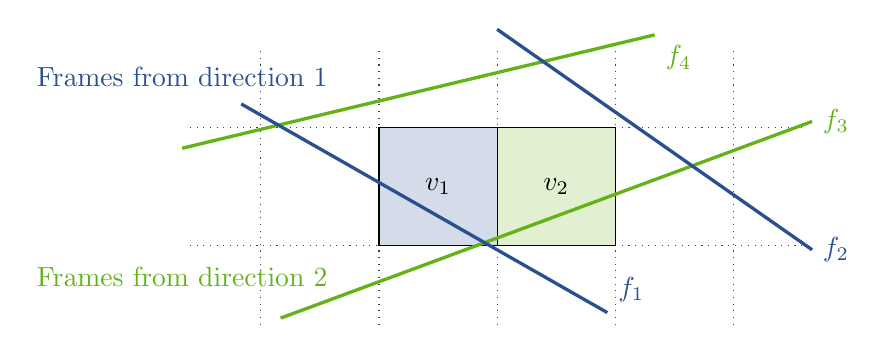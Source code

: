 \begin{tikzpicture}[
	vertexlabel/.style={outer sep=6pt, fill=white},
	endpoint/.style={color=tumblue!75},
	midpoint/.style={color=tumblue!40},
	cluster1/.style={dagreen, very thick},
	cluster2/.style={tumblue, very thick}
	]
		\definecolor{dagreen}{RGB}{100, 178, 24}	
		\definecolor{tumblue}{RGB}{42, 80, 144}	
% 	\coordinate [label={[vertexlabel]below:{$v_0 = (x_0, y_0, z_0)$}}] (v0) at (-1.65, -2.2);
% 	\coordinate [label={[vertexlabel]above left:{$v_1 = (x_1, y_1, z_1)$}}]  (v1) at (-2.60,  0.9);
% 	\coordinate [label={[vertexlabel]below right:{$v_2 = (x_2, y_2, z_2)$}}] (v2) at ( 2.60, -0.9);
% 	\coordinate [label={[vertexlabel]above:{$v_3 = (x_3, y_3, z_3)$}}] (v3) at ( 1.65,  2.2);

	% grid
	\draw[step=1.5cm, darkgray,dotted, thin] (-3.9, -1.0) grid (3.9, 2.5);
		
	% voxel 1
	\filldraw [fill=tumblue!20] (-1.5, 0) rectangle (0, 1.5);
	\node at (-0.75, 0.75) {$v_1$};
	
	% voxel 2
	\filldraw [fill=dagreen!20] (0, 0) rectangle (1.5, 1.5);
	\node at (0.75, 0.75) {$v_2$};
	
	% Frames cluster 1
	\node [cluster1] at (-4, -0.4) {Frames from direction 2};
	\draw [cluster1, domain=-2.75:4] plot (\x, {0.37*\x + 0.1}) node[right] {$f_3$};
	\draw [cluster1, domain=-4:2.0] plot (\x, {0.24*\x + 2.2}) node[below right] {$f_4$};
	
	% Frames cluster 2
	\node [cluster2] at (-4, 2.15) {Frames from direction 1};
	\draw [cluster2, domain=-3.25:1.4] plot (\x, {-0.57*\x - 0.05}) node[above right] {$f_1$};
	\draw [cluster2, domain=-0.0:4.00] plot (\x, {-0.7*\x + 2.75}) node[right] {$f_2$};
\end{tikzpicture}
